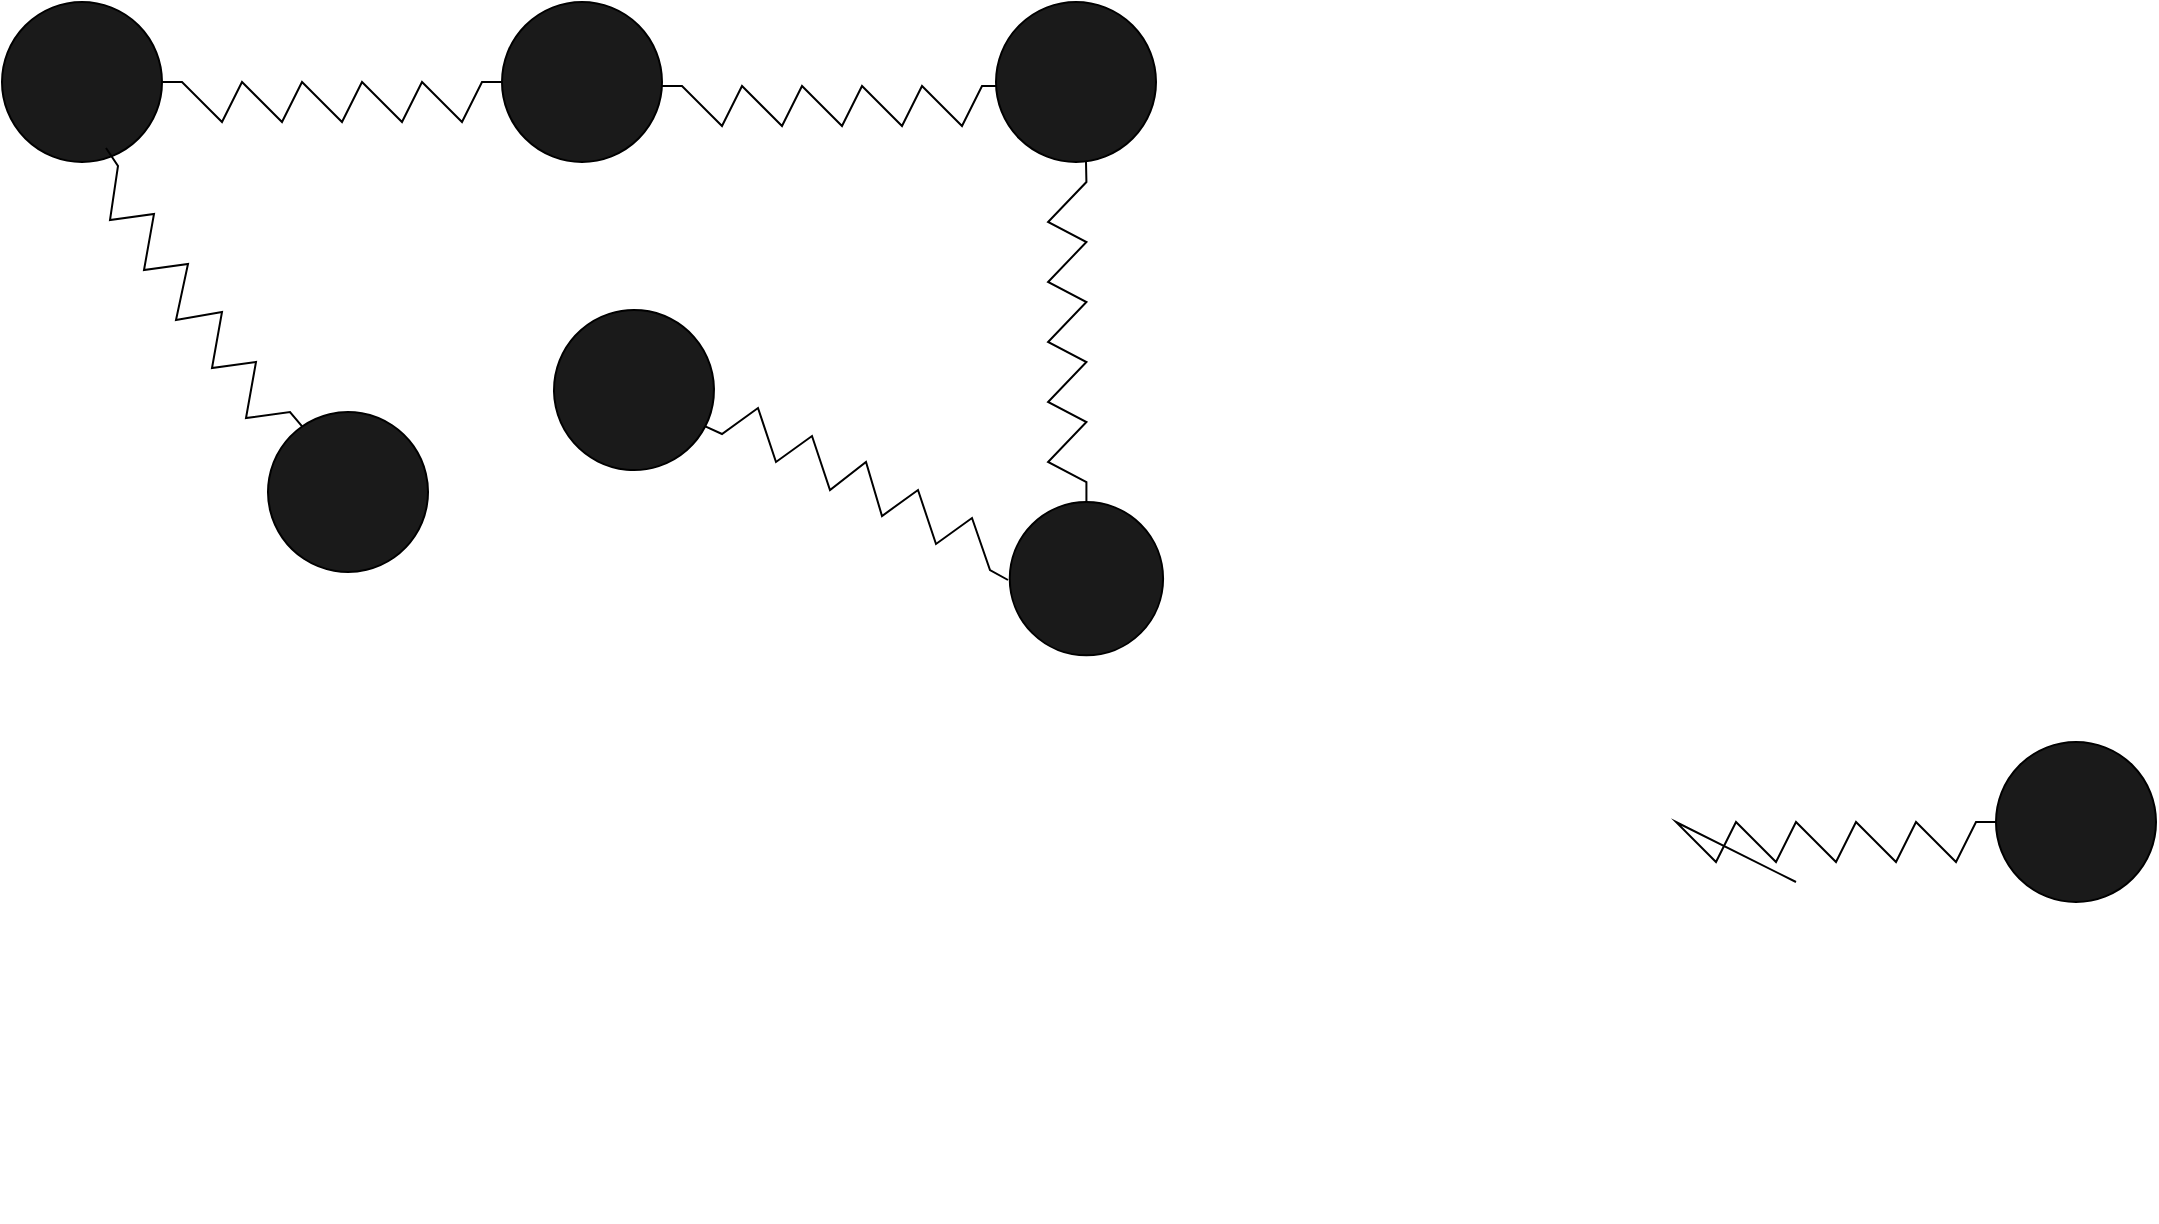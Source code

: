<mxfile version="21.0.2" type="github">
  <diagram name="第 1 页" id="wbc2AzxYjQq-KRa8-sPH">
    <mxGraphModel dx="638" dy="348" grid="1" gridSize="10" guides="1" tooltips="1" connect="1" arrows="1" fold="1" page="1" pageScale="1" pageWidth="827" pageHeight="1169" math="0" shadow="0">
      <root>
        <mxCell id="0" />
        <mxCell id="1" parent="0" />
        <mxCell id="GyODVoqhVY_m9yzGAI7D-1" value="" style="ellipse;whiteSpace=wrap;html=1;aspect=fixed;fillColor=#1A1A1A;" vertex="1" parent="1">
          <mxGeometry x="13" y="140" width="80" height="80" as="geometry" />
        </mxCell>
        <mxCell id="GyODVoqhVY_m9yzGAI7D-4" value="" style="endArrow=none;html=1;rounded=0;exitX=1;exitY=0.5;exitDx=0;exitDy=0;entryX=0;entryY=0.5;entryDx=0;entryDy=0;" edge="1" parent="1">
          <mxGeometry width="50" height="50" relative="1" as="geometry">
            <mxPoint x="343" y="182" as="sourcePoint" />
            <mxPoint x="513" y="182" as="targetPoint" />
            <Array as="points">
              <mxPoint x="353" y="182" />
              <mxPoint x="373" y="202" />
              <mxPoint x="383" y="182" />
              <mxPoint x="403" y="202" />
              <mxPoint x="413" y="182" />
              <mxPoint x="433" y="202" />
              <mxPoint x="443" y="182" />
              <mxPoint x="463" y="202" />
              <mxPoint x="473" y="182" />
              <mxPoint x="493" y="202" />
              <mxPoint x="503" y="182" />
            </Array>
          </mxGeometry>
        </mxCell>
        <mxCell id="GyODVoqhVY_m9yzGAI7D-5" value="" style="ellipse;whiteSpace=wrap;html=1;aspect=fixed;fillColor=#1A1A1A;" vertex="1" parent="1">
          <mxGeometry x="510" y="140" width="80" height="80" as="geometry" />
        </mxCell>
        <mxCell id="GyODVoqhVY_m9yzGAI7D-8" value="" style="group" vertex="1" connectable="0" parent="1">
          <mxGeometry x="103" y="140" width="240" height="80" as="geometry" />
        </mxCell>
        <mxCell id="GyODVoqhVY_m9yzGAI7D-2" value="" style="ellipse;whiteSpace=wrap;html=1;aspect=fixed;fillColor=#1A1A1A;" vertex="1" parent="GyODVoqhVY_m9yzGAI7D-8">
          <mxGeometry x="160" width="80" height="80" as="geometry" />
        </mxCell>
        <mxCell id="GyODVoqhVY_m9yzGAI7D-3" value="" style="endArrow=none;html=1;rounded=0;exitX=1;exitY=0.5;exitDx=0;exitDy=0;entryX=0;entryY=0.5;entryDx=0;entryDy=0;" edge="1" parent="GyODVoqhVY_m9yzGAI7D-8" source="GyODVoqhVY_m9yzGAI7D-1" target="GyODVoqhVY_m9yzGAI7D-2">
          <mxGeometry width="50" height="50" relative="1" as="geometry">
            <mxPoint x="60" y="70" as="sourcePoint" />
            <mxPoint x="110" y="60" as="targetPoint" />
            <Array as="points">
              <mxPoint y="40" />
              <mxPoint x="20" y="60" />
              <mxPoint x="30" y="40" />
              <mxPoint x="50" y="60" />
              <mxPoint x="60" y="40" />
              <mxPoint x="80" y="60" />
              <mxPoint x="90" y="40" />
              <mxPoint x="110" y="60" />
              <mxPoint x="120" y="40" />
              <mxPoint x="140" y="60" />
              <mxPoint x="150" y="40" />
            </Array>
          </mxGeometry>
        </mxCell>
        <mxCell id="GyODVoqhVY_m9yzGAI7D-9" value="" style="group;direction=north;" vertex="1" connectable="0" parent="1">
          <mxGeometry x="850" y="510" width="80" height="240" as="geometry" />
        </mxCell>
        <mxCell id="GyODVoqhVY_m9yzGAI7D-10" value="" style="ellipse;whiteSpace=wrap;html=1;aspect=fixed;fillColor=#1A1A1A;" vertex="1" parent="GyODVoqhVY_m9yzGAI7D-9">
          <mxGeometry x="160" width="80" height="80" as="geometry" />
        </mxCell>
        <mxCell id="GyODVoqhVY_m9yzGAI7D-11" value="" style="endArrow=none;html=1;rounded=0;exitX=1;exitY=0.5;exitDx=0;exitDy=0;entryX=0;entryY=0.5;entryDx=0;entryDy=0;" edge="1" parent="GyODVoqhVY_m9yzGAI7D-9" target="GyODVoqhVY_m9yzGAI7D-10">
          <mxGeometry width="50" height="50" relative="1" as="geometry">
            <mxPoint x="60" y="70" as="sourcePoint" />
            <mxPoint x="110" y="60" as="targetPoint" />
            <Array as="points">
              <mxPoint y="40" />
              <mxPoint x="20" y="60" />
              <mxPoint x="30" y="40" />
              <mxPoint x="50" y="60" />
              <mxPoint x="60" y="40" />
              <mxPoint x="80" y="60" />
              <mxPoint x="90" y="40" />
              <mxPoint x="110" y="60" />
              <mxPoint x="120" y="40" />
              <mxPoint x="140" y="60" />
              <mxPoint x="150" y="40" />
            </Array>
          </mxGeometry>
        </mxCell>
        <mxCell id="GyODVoqhVY_m9yzGAI7D-12" value="" style="group;rotation=90;" vertex="1" connectable="0" parent="1">
          <mxGeometry x="445" y="305" width="230" height="80" as="geometry" />
        </mxCell>
        <mxCell id="GyODVoqhVY_m9yzGAI7D-13" value="" style="ellipse;whiteSpace=wrap;html=1;aspect=fixed;fillColor=#1A1A1A;rotation=90;" vertex="1" parent="GyODVoqhVY_m9yzGAI7D-12">
          <mxGeometry x="71.875" y="85" width="76.667" height="76.667" as="geometry" />
        </mxCell>
        <mxCell id="GyODVoqhVY_m9yzGAI7D-14" value="" style="endArrow=none;html=1;rounded=0;entryX=0;entryY=0.5;entryDx=0;entryDy=0;" edge="1" parent="GyODVoqhVY_m9yzGAI7D-12" target="GyODVoqhVY_m9yzGAI7D-13">
          <mxGeometry width="50" height="50" relative="1" as="geometry">
            <mxPoint x="110.208" y="-75" as="sourcePoint" />
            <mxPoint x="91.042" y="35" as="targetPoint" />
            <Array as="points">
              <mxPoint x="110" y="-85" />
              <mxPoint x="110.208" y="-75" />
              <mxPoint x="91.042" y="-55" />
              <mxPoint x="110.208" y="-45" />
              <mxPoint x="91.042" y="-25" />
              <mxPoint x="110.208" y="-15" />
              <mxPoint x="91.042" y="5" />
              <mxPoint x="110.208" y="15" />
              <mxPoint x="91.042" y="35" />
              <mxPoint x="110.208" y="45" />
              <mxPoint x="91.042" y="65" />
              <mxPoint x="110.208" y="75" />
            </Array>
          </mxGeometry>
        </mxCell>
        <mxCell id="GyODVoqhVY_m9yzGAI7D-16" value="" style="group;rotation=-153;" vertex="1" connectable="0" parent="1">
          <mxGeometry x="280" y="330" width="240" height="80" as="geometry" />
        </mxCell>
        <mxCell id="GyODVoqhVY_m9yzGAI7D-17" value="" style="ellipse;whiteSpace=wrap;html=1;aspect=fixed;fillColor=#1A1A1A;rotation=-153;" vertex="1" parent="GyODVoqhVY_m9yzGAI7D-16">
          <mxGeometry x="9" y="-36" width="80" height="80" as="geometry" />
        </mxCell>
        <mxCell id="GyODVoqhVY_m9yzGAI7D-18" value="" style="endArrow=none;html=1;rounded=0;entryX=0;entryY=0.5;entryDx=0;entryDy=0;" edge="1" parent="GyODVoqhVY_m9yzGAI7D-16" target="GyODVoqhVY_m9yzGAI7D-17">
          <mxGeometry width="50" height="50" relative="1" as="geometry">
            <mxPoint x="236" y="99" as="sourcePoint" />
            <mxPoint x="138" y="27" as="targetPoint" />
            <Array as="points">
              <mxPoint x="227" y="94" />
              <mxPoint x="218" y="68" />
              <mxPoint x="200" y="81" />
              <mxPoint x="191" y="54" />
              <mxPoint x="173" y="67" />
              <mxPoint x="165" y="40" />
              <mxPoint x="147" y="54" />
              <mxPoint x="138" y="27" />
              <mxPoint x="120" y="40" />
              <mxPoint x="111" y="13" />
              <mxPoint x="93" y="26" />
            </Array>
          </mxGeometry>
        </mxCell>
        <mxCell id="GyODVoqhVY_m9yzGAI7D-19" value="" style="group;rotation=55;" vertex="1" connectable="0" parent="1">
          <mxGeometry x="20" y="280" width="240" height="80" as="geometry" />
        </mxCell>
        <mxCell id="GyODVoqhVY_m9yzGAI7D-20" value="" style="ellipse;whiteSpace=wrap;html=1;aspect=fixed;fillColor=#1A1A1A;rotation=55;" vertex="1" parent="GyODVoqhVY_m9yzGAI7D-19">
          <mxGeometry x="126" y="65" width="80" height="80" as="geometry" />
        </mxCell>
        <mxCell id="GyODVoqhVY_m9yzGAI7D-21" value="" style="endArrow=none;html=1;rounded=0;entryX=0;entryY=0.5;entryDx=0;entryDy=0;" edge="1" parent="GyODVoqhVY_m9yzGAI7D-19" target="GyODVoqhVY_m9yzGAI7D-20">
          <mxGeometry width="50" height="50" relative="1" as="geometry">
            <mxPoint x="45" y="-67" as="sourcePoint" />
            <mxPoint x="98" y="43" as="targetPoint" />
            <Array as="points">
              <mxPoint x="51" y="-58" />
              <mxPoint x="47" y="-31" />
              <mxPoint x="69" y="-34" />
              <mxPoint x="64" y="-6" />
              <mxPoint x="86" y="-9" />
              <mxPoint x="80" y="19" />
              <mxPoint x="103" y="15" />
              <mxPoint x="98" y="43" />
              <mxPoint x="120" y="40" />
              <mxPoint x="115" y="68" />
              <mxPoint x="137" y="65" />
            </Array>
          </mxGeometry>
        </mxCell>
      </root>
    </mxGraphModel>
  </diagram>
</mxfile>
